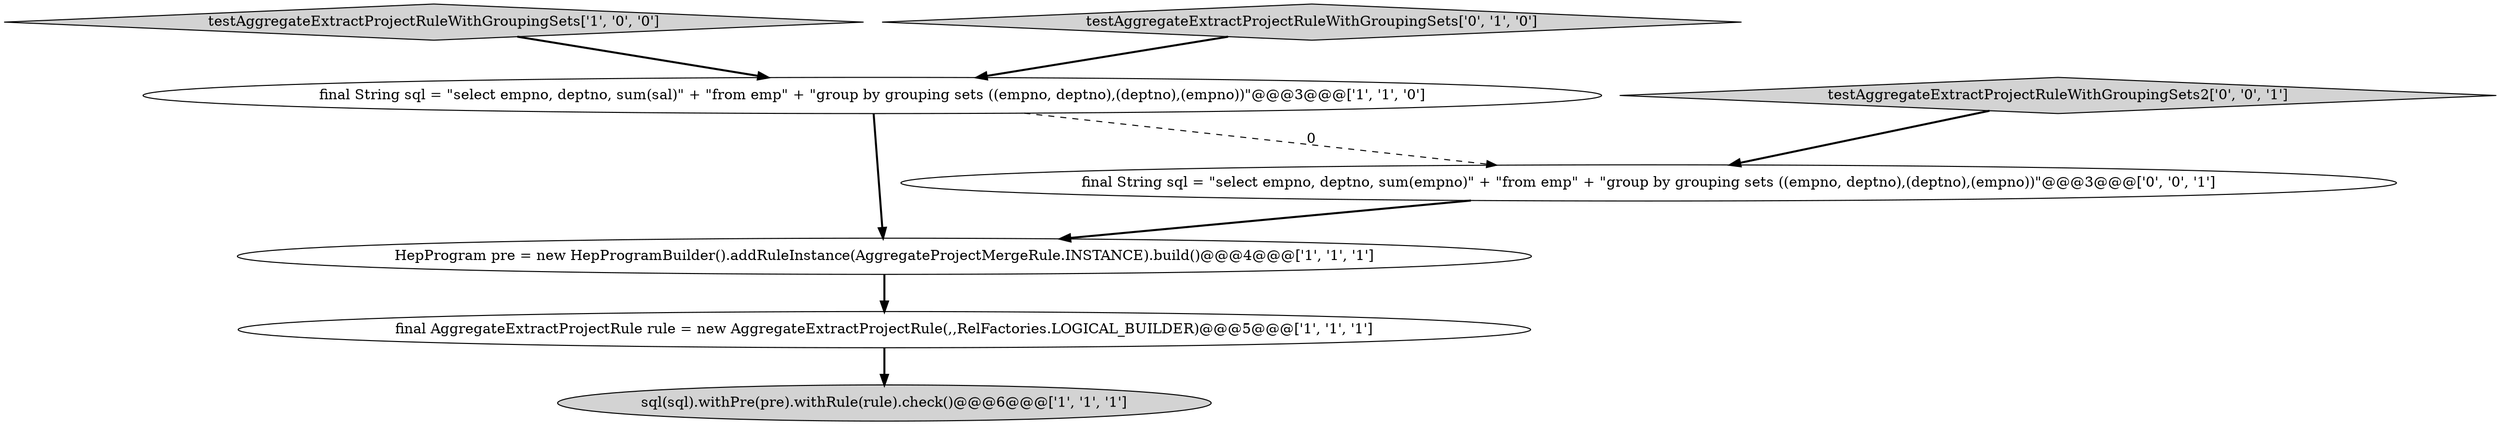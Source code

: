digraph {
3 [style = filled, label = "testAggregateExtractProjectRuleWithGroupingSets['1', '0', '0']", fillcolor = lightgray, shape = diamond image = "AAA0AAABBB1BBB"];
2 [style = filled, label = "HepProgram pre = new HepProgramBuilder().addRuleInstance(AggregateProjectMergeRule.INSTANCE).build()@@@4@@@['1', '1', '1']", fillcolor = white, shape = ellipse image = "AAA0AAABBB1BBB"];
6 [style = filled, label = "testAggregateExtractProjectRuleWithGroupingSets2['0', '0', '1']", fillcolor = lightgray, shape = diamond image = "AAA0AAABBB3BBB"];
0 [style = filled, label = "sql(sql).withPre(pre).withRule(rule).check()@@@6@@@['1', '1', '1']", fillcolor = lightgray, shape = ellipse image = "AAA0AAABBB1BBB"];
5 [style = filled, label = "testAggregateExtractProjectRuleWithGroupingSets['0', '1', '0']", fillcolor = lightgray, shape = diamond image = "AAA0AAABBB2BBB"];
7 [style = filled, label = "final String sql = \"select empno, deptno, sum(empno)\" + \"from emp\" + \"group by grouping sets ((empno, deptno),(deptno),(empno))\"@@@3@@@['0', '0', '1']", fillcolor = white, shape = ellipse image = "AAA0AAABBB3BBB"];
4 [style = filled, label = "final AggregateExtractProjectRule rule = new AggregateExtractProjectRule(,,RelFactories.LOGICAL_BUILDER)@@@5@@@['1', '1', '1']", fillcolor = white, shape = ellipse image = "AAA0AAABBB1BBB"];
1 [style = filled, label = "final String sql = \"select empno, deptno, sum(sal)\" + \"from emp\" + \"group by grouping sets ((empno, deptno),(deptno),(empno))\"@@@3@@@['1', '1', '0']", fillcolor = white, shape = ellipse image = "AAA0AAABBB1BBB"];
5->1 [style = bold, label=""];
1->2 [style = bold, label=""];
1->7 [style = dashed, label="0"];
6->7 [style = bold, label=""];
3->1 [style = bold, label=""];
2->4 [style = bold, label=""];
7->2 [style = bold, label=""];
4->0 [style = bold, label=""];
}
